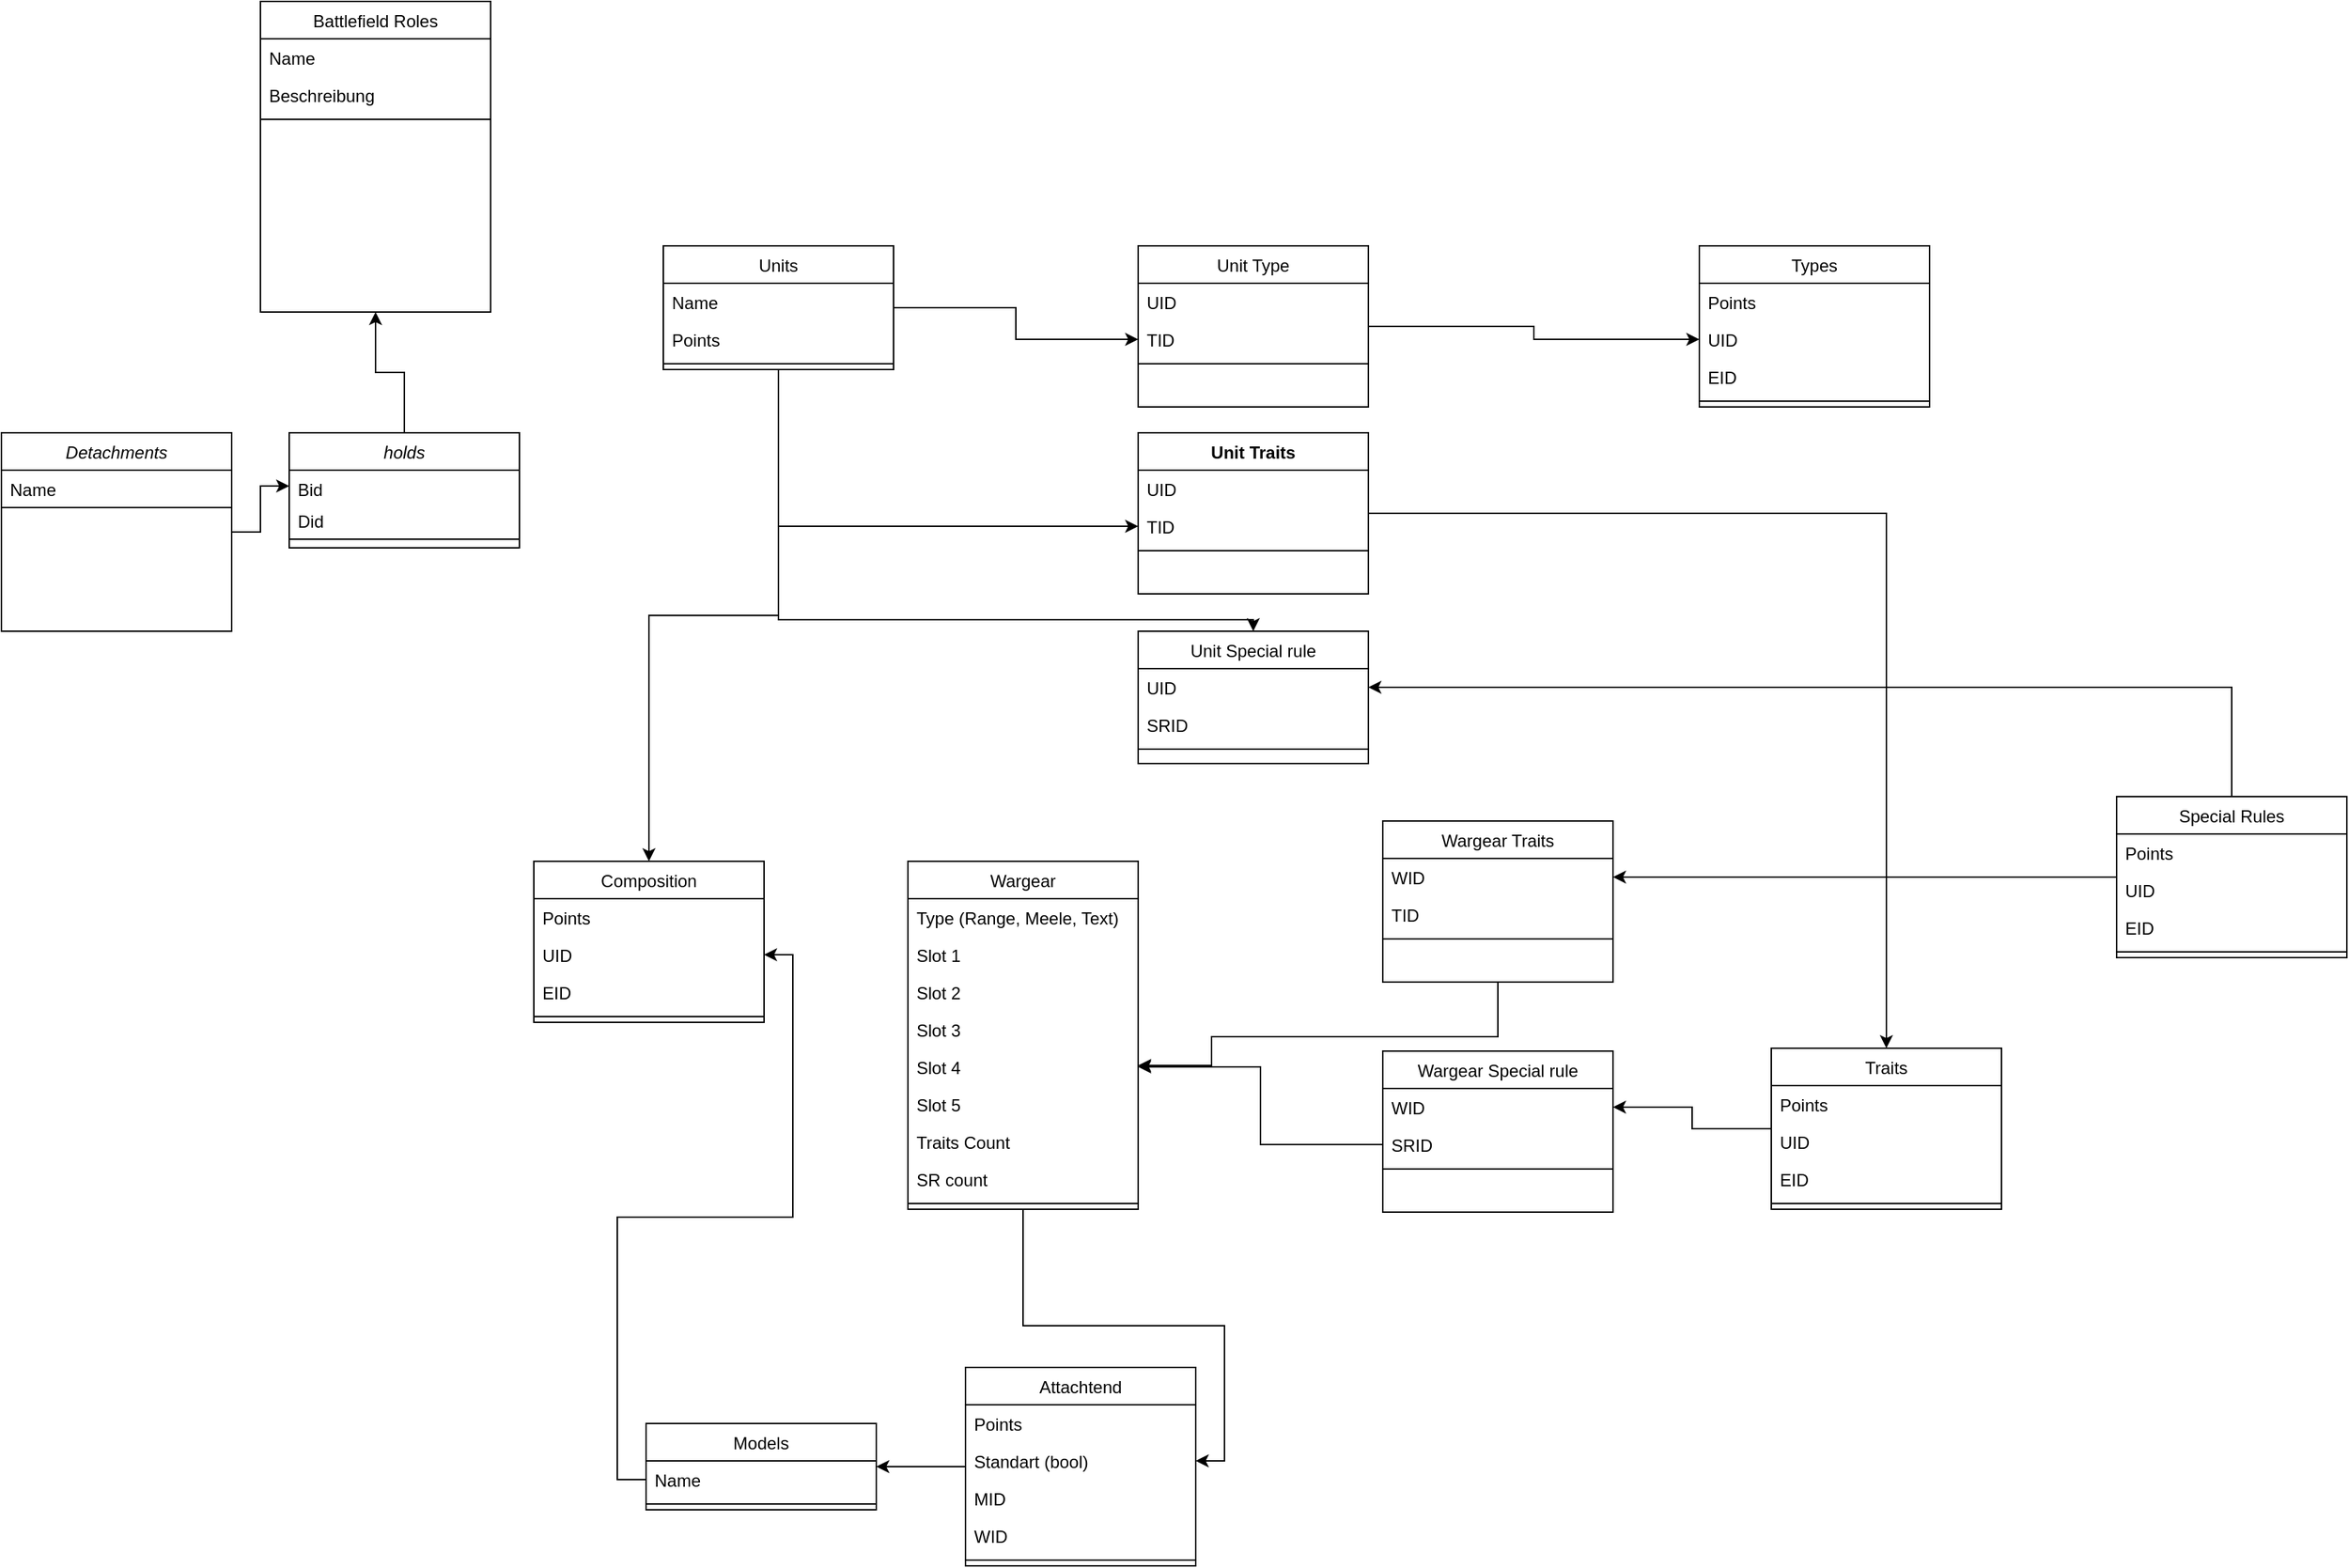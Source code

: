<mxfile version="28.0.6">
  <diagram id="C5RBs43oDa-KdzZeNtuy" name="Page-1">
    <mxGraphModel dx="1427" dy="2028" grid="1" gridSize="10" guides="1" tooltips="1" connect="1" arrows="1" fold="1" page="1" pageScale="1" pageWidth="827" pageHeight="1169" math="0" shadow="0">
      <root>
        <mxCell id="WIyWlLk6GJQsqaUBKTNV-0" />
        <mxCell id="WIyWlLk6GJQsqaUBKTNV-1" parent="WIyWlLk6GJQsqaUBKTNV-0" />
        <mxCell id="UW_QKZcrhVpbxRAzsT-d-87" style="edgeStyle=orthogonalEdgeStyle;rounded=0;orthogonalLoop=1;jettySize=auto;html=1;entryX=0;entryY=0.5;entryDx=0;entryDy=0;" edge="1" parent="WIyWlLk6GJQsqaUBKTNV-1" source="zkfFHV4jXpPFQw0GAbJ--0" target="zkfFHV4jXpPFQw0GAbJ--1">
          <mxGeometry relative="1" as="geometry" />
        </mxCell>
        <mxCell id="zkfFHV4jXpPFQw0GAbJ--0" value="Detachments" style="swimlane;fontStyle=2;align=center;verticalAlign=top;childLayout=stackLayout;horizontal=1;startSize=26;horizontalStack=0;resizeParent=1;resizeLast=0;collapsible=1;marginBottom=0;rounded=0;shadow=0;strokeWidth=1;" parent="WIyWlLk6GJQsqaUBKTNV-1" vertex="1">
          <mxGeometry x="220" y="120" width="160" height="138" as="geometry">
            <mxRectangle x="230" y="140" width="160" height="26" as="alternateBounds" />
          </mxGeometry>
        </mxCell>
        <mxCell id="UW_QKZcrhVpbxRAzsT-d-86" value="Name" style="text;align=left;verticalAlign=top;spacingLeft=4;spacingRight=4;overflow=hidden;rotatable=0;points=[[0,0.5],[1,0.5]];portConstraint=eastwest;" vertex="1" parent="zkfFHV4jXpPFQw0GAbJ--0">
          <mxGeometry y="26" width="160" height="22" as="geometry" />
        </mxCell>
        <mxCell id="zkfFHV4jXpPFQw0GAbJ--4" value="" style="line;html=1;strokeWidth=1;align=left;verticalAlign=middle;spacingTop=-1;spacingLeft=3;spacingRight=3;rotatable=0;labelPosition=right;points=[];portConstraint=eastwest;" parent="zkfFHV4jXpPFQw0GAbJ--0" vertex="1">
          <mxGeometry y="48" width="160" height="8" as="geometry" />
        </mxCell>
        <mxCell id="UW_QKZcrhVpbxRAzsT-d-56" style="edgeStyle=orthogonalEdgeStyle;rounded=0;orthogonalLoop=1;jettySize=auto;html=1;entryX=1;entryY=0.5;entryDx=0;entryDy=0;" edge="1" parent="WIyWlLk6GJQsqaUBKTNV-1" source="zkfFHV4jXpPFQw0GAbJ--6" target="UW_QKZcrhVpbxRAzsT-d-29">
          <mxGeometry relative="1" as="geometry" />
        </mxCell>
        <mxCell id="zkfFHV4jXpPFQw0GAbJ--6" value="Wargear" style="swimlane;fontStyle=0;align=center;verticalAlign=top;childLayout=stackLayout;horizontal=1;startSize=26;horizontalStack=0;resizeParent=1;resizeLast=0;collapsible=1;marginBottom=0;rounded=0;shadow=0;strokeWidth=1;" parent="WIyWlLk6GJQsqaUBKTNV-1" vertex="1">
          <mxGeometry x="850" y="418" width="160" height="242" as="geometry">
            <mxRectangle x="130" y="380" width="160" height="26" as="alternateBounds" />
          </mxGeometry>
        </mxCell>
        <mxCell id="zkfFHV4jXpPFQw0GAbJ--7" value="Type (Range, Meele, Text)" style="text;align=left;verticalAlign=top;spacingLeft=4;spacingRight=4;overflow=hidden;rotatable=0;points=[[0,0.5],[1,0.5]];portConstraint=eastwest;" parent="zkfFHV4jXpPFQw0GAbJ--6" vertex="1">
          <mxGeometry y="26" width="160" height="26" as="geometry" />
        </mxCell>
        <mxCell id="UW_QKZcrhVpbxRAzsT-d-36" value="Slot 1" style="text;align=left;verticalAlign=top;spacingLeft=4;spacingRight=4;overflow=hidden;rotatable=0;points=[[0,0.5],[1,0.5]];portConstraint=eastwest;" vertex="1" parent="zkfFHV4jXpPFQw0GAbJ--6">
          <mxGeometry y="52" width="160" height="26" as="geometry" />
        </mxCell>
        <mxCell id="UW_QKZcrhVpbxRAzsT-d-33" value="Slot 2" style="text;align=left;verticalAlign=top;spacingLeft=4;spacingRight=4;overflow=hidden;rotatable=0;points=[[0,0.5],[1,0.5]];portConstraint=eastwest;" vertex="1" parent="zkfFHV4jXpPFQw0GAbJ--6">
          <mxGeometry y="78" width="160" height="26" as="geometry" />
        </mxCell>
        <mxCell id="UW_QKZcrhVpbxRAzsT-d-37" value="Slot 3" style="text;align=left;verticalAlign=top;spacingLeft=4;spacingRight=4;overflow=hidden;rotatable=0;points=[[0,0.5],[1,0.5]];portConstraint=eastwest;" vertex="1" parent="zkfFHV4jXpPFQw0GAbJ--6">
          <mxGeometry y="104" width="160" height="26" as="geometry" />
        </mxCell>
        <mxCell id="UW_QKZcrhVpbxRAzsT-d-35" value="Slot 4" style="text;align=left;verticalAlign=top;spacingLeft=4;spacingRight=4;overflow=hidden;rotatable=0;points=[[0,0.5],[1,0.5]];portConstraint=eastwest;" vertex="1" parent="zkfFHV4jXpPFQw0GAbJ--6">
          <mxGeometry y="130" width="160" height="26" as="geometry" />
        </mxCell>
        <mxCell id="UW_QKZcrhVpbxRAzsT-d-39" value="Slot 5" style="text;align=left;verticalAlign=top;spacingLeft=4;spacingRight=4;overflow=hidden;rotatable=0;points=[[0,0.5],[1,0.5]];portConstraint=eastwest;" vertex="1" parent="zkfFHV4jXpPFQw0GAbJ--6">
          <mxGeometry y="156" width="160" height="26" as="geometry" />
        </mxCell>
        <mxCell id="UW_QKZcrhVpbxRAzsT-d-53" value="Traits Count" style="text;align=left;verticalAlign=top;spacingLeft=4;spacingRight=4;overflow=hidden;rotatable=0;points=[[0,0.5],[1,0.5]];portConstraint=eastwest;" vertex="1" parent="zkfFHV4jXpPFQw0GAbJ--6">
          <mxGeometry y="182" width="160" height="26" as="geometry" />
        </mxCell>
        <mxCell id="UW_QKZcrhVpbxRAzsT-d-52" value="SR count" style="text;align=left;verticalAlign=top;spacingLeft=4;spacingRight=4;overflow=hidden;rotatable=0;points=[[0,0.5],[1,0.5]];portConstraint=eastwest;" vertex="1" parent="zkfFHV4jXpPFQw0GAbJ--6">
          <mxGeometry y="208" width="160" height="26" as="geometry" />
        </mxCell>
        <mxCell id="zkfFHV4jXpPFQw0GAbJ--9" value="" style="line;html=1;strokeWidth=1;align=left;verticalAlign=middle;spacingTop=-1;spacingLeft=3;spacingRight=3;rotatable=0;labelPosition=right;points=[];portConstraint=eastwest;" parent="zkfFHV4jXpPFQw0GAbJ--6" vertex="1">
          <mxGeometry y="234" width="160" height="8" as="geometry" />
        </mxCell>
        <mxCell id="UW_QKZcrhVpbxRAzsT-d-79" style="edgeStyle=orthogonalEdgeStyle;rounded=0;orthogonalLoop=1;jettySize=auto;html=1;entryX=0.5;entryY=0;entryDx=0;entryDy=0;" edge="1" parent="WIyWlLk6GJQsqaUBKTNV-1" source="zkfFHV4jXpPFQw0GAbJ--13" target="UW_QKZcrhVpbxRAzsT-d-19">
          <mxGeometry relative="1" as="geometry" />
        </mxCell>
        <mxCell id="UW_QKZcrhVpbxRAzsT-d-80" style="edgeStyle=orthogonalEdgeStyle;rounded=0;orthogonalLoop=1;jettySize=auto;html=1;entryX=0;entryY=0.5;entryDx=0;entryDy=0;" edge="1" parent="WIyWlLk6GJQsqaUBKTNV-1" source="zkfFHV4jXpPFQw0GAbJ--13" target="UW_QKZcrhVpbxRAzsT-d-68">
          <mxGeometry relative="1" as="geometry" />
        </mxCell>
        <mxCell id="UW_QKZcrhVpbxRAzsT-d-81" style="edgeStyle=orthogonalEdgeStyle;rounded=0;orthogonalLoop=1;jettySize=auto;html=1;entryX=0;entryY=0.5;entryDx=0;entryDy=0;" edge="1" parent="WIyWlLk6GJQsqaUBKTNV-1" source="zkfFHV4jXpPFQw0GAbJ--13" target="UW_QKZcrhVpbxRAzsT-d-72">
          <mxGeometry relative="1" as="geometry" />
        </mxCell>
        <mxCell id="UW_QKZcrhVpbxRAzsT-d-82" style="edgeStyle=orthogonalEdgeStyle;rounded=0;orthogonalLoop=1;jettySize=auto;html=1;" edge="1" parent="WIyWlLk6GJQsqaUBKTNV-1" source="zkfFHV4jXpPFQw0GAbJ--13" target="UW_QKZcrhVpbxRAzsT-d-62">
          <mxGeometry relative="1" as="geometry">
            <Array as="points">
              <mxPoint x="760" y="250" />
              <mxPoint x="1090" y="250" />
            </Array>
          </mxGeometry>
        </mxCell>
        <mxCell id="zkfFHV4jXpPFQw0GAbJ--13" value="Units" style="swimlane;fontStyle=0;align=center;verticalAlign=top;childLayout=stackLayout;horizontal=1;startSize=26;horizontalStack=0;resizeParent=1;resizeLast=0;collapsible=1;marginBottom=0;rounded=0;shadow=0;strokeWidth=1;" parent="WIyWlLk6GJQsqaUBKTNV-1" vertex="1">
          <mxGeometry x="680" y="-10" width="160" height="86" as="geometry">
            <mxRectangle x="340" y="380" width="170" height="26" as="alternateBounds" />
          </mxGeometry>
        </mxCell>
        <mxCell id="zkfFHV4jXpPFQw0GAbJ--14" value="Name" style="text;align=left;verticalAlign=top;spacingLeft=4;spacingRight=4;overflow=hidden;rotatable=0;points=[[0,0.5],[1,0.5]];portConstraint=eastwest;" parent="zkfFHV4jXpPFQw0GAbJ--13" vertex="1">
          <mxGeometry y="26" width="160" height="26" as="geometry" />
        </mxCell>
        <mxCell id="UW_QKZcrhVpbxRAzsT-d-3" value="Points" style="text;align=left;verticalAlign=top;spacingLeft=4;spacingRight=4;overflow=hidden;rotatable=0;points=[[0,0.5],[1,0.5]];portConstraint=eastwest;" vertex="1" parent="zkfFHV4jXpPFQw0GAbJ--13">
          <mxGeometry y="52" width="160" height="26" as="geometry" />
        </mxCell>
        <mxCell id="zkfFHV4jXpPFQw0GAbJ--15" value="" style="line;html=1;strokeWidth=1;align=left;verticalAlign=middle;spacingTop=-1;spacingLeft=3;spacingRight=3;rotatable=0;labelPosition=right;points=[];portConstraint=eastwest;" parent="zkfFHV4jXpPFQw0GAbJ--13" vertex="1">
          <mxGeometry y="78" width="160" height="8" as="geometry" />
        </mxCell>
        <mxCell id="zkfFHV4jXpPFQw0GAbJ--17" value="Battlefield Roles" style="swimlane;fontStyle=0;align=center;verticalAlign=top;childLayout=stackLayout;horizontal=1;startSize=26;horizontalStack=0;resizeParent=1;resizeLast=0;collapsible=1;marginBottom=0;rounded=0;shadow=0;strokeWidth=1;" parent="WIyWlLk6GJQsqaUBKTNV-1" vertex="1">
          <mxGeometry x="400" y="-180" width="160" height="216" as="geometry">
            <mxRectangle x="550" y="140" width="160" height="26" as="alternateBounds" />
          </mxGeometry>
        </mxCell>
        <mxCell id="zkfFHV4jXpPFQw0GAbJ--18" value="Name" style="text;align=left;verticalAlign=top;spacingLeft=4;spacingRight=4;overflow=hidden;rotatable=0;points=[[0,0.5],[1,0.5]];portConstraint=eastwest;" parent="zkfFHV4jXpPFQw0GAbJ--17" vertex="1">
          <mxGeometry y="26" width="160" height="26" as="geometry" />
        </mxCell>
        <mxCell id="zkfFHV4jXpPFQw0GAbJ--19" value="Beschreibung " style="text;align=left;verticalAlign=top;spacingLeft=4;spacingRight=4;overflow=hidden;rotatable=0;points=[[0,0.5],[1,0.5]];portConstraint=eastwest;rounded=0;shadow=0;html=0;" parent="zkfFHV4jXpPFQw0GAbJ--17" vertex="1">
          <mxGeometry y="52" width="160" height="26" as="geometry" />
        </mxCell>
        <mxCell id="zkfFHV4jXpPFQw0GAbJ--23" value="" style="line;html=1;strokeWidth=1;align=left;verticalAlign=middle;spacingTop=-1;spacingLeft=3;spacingRight=3;rotatable=0;labelPosition=right;points=[];portConstraint=eastwest;" parent="zkfFHV4jXpPFQw0GAbJ--17" vertex="1">
          <mxGeometry y="78" width="160" height="8" as="geometry" />
        </mxCell>
        <mxCell id="UW_QKZcrhVpbxRAzsT-d-57" style="edgeStyle=orthogonalEdgeStyle;rounded=0;orthogonalLoop=1;jettySize=auto;html=1;entryX=1;entryY=0.5;entryDx=0;entryDy=0;" edge="1" parent="WIyWlLk6GJQsqaUBKTNV-1" source="UW_QKZcrhVpbxRAzsT-d-0" target="UW_QKZcrhVpbxRAzsT-d-24">
          <mxGeometry relative="1" as="geometry" />
        </mxCell>
        <mxCell id="UW_QKZcrhVpbxRAzsT-d-0" value="Attachtend" style="swimlane;fontStyle=0;align=center;verticalAlign=top;childLayout=stackLayout;horizontal=1;startSize=26;horizontalStack=0;resizeParent=1;resizeLast=0;collapsible=1;marginBottom=0;rounded=0;shadow=0;strokeWidth=1;" vertex="1" parent="WIyWlLk6GJQsqaUBKTNV-1">
          <mxGeometry x="890" y="770" width="160" height="138" as="geometry">
            <mxRectangle x="340" y="380" width="170" height="26" as="alternateBounds" />
          </mxGeometry>
        </mxCell>
        <mxCell id="UW_QKZcrhVpbxRAzsT-d-1" value="Points" style="text;align=left;verticalAlign=top;spacingLeft=4;spacingRight=4;overflow=hidden;rotatable=0;points=[[0,0.5],[1,0.5]];portConstraint=eastwest;" vertex="1" parent="UW_QKZcrhVpbxRAzsT-d-0">
          <mxGeometry y="26" width="160" height="26" as="geometry" />
        </mxCell>
        <mxCell id="UW_QKZcrhVpbxRAzsT-d-29" value="Standart (bool)" style="text;align=left;verticalAlign=top;spacingLeft=4;spacingRight=4;overflow=hidden;rotatable=0;points=[[0,0.5],[1,0.5]];portConstraint=eastwest;" vertex="1" parent="UW_QKZcrhVpbxRAzsT-d-0">
          <mxGeometry y="52" width="160" height="26" as="geometry" />
        </mxCell>
        <mxCell id="zkfFHV4jXpPFQw0GAbJ--11" value="MID" style="text;align=left;verticalAlign=top;spacingLeft=4;spacingRight=4;overflow=hidden;rotatable=0;points=[[0,0.5],[1,0.5]];portConstraint=eastwest;" parent="UW_QKZcrhVpbxRAzsT-d-0" vertex="1">
          <mxGeometry y="78" width="160" height="26" as="geometry" />
        </mxCell>
        <mxCell id="zkfFHV4jXpPFQw0GAbJ--8" value="WID" style="text;align=left;verticalAlign=top;spacingLeft=4;spacingRight=4;overflow=hidden;rotatable=0;points=[[0,0.5],[1,0.5]];portConstraint=eastwest;rounded=0;shadow=0;html=0;" parent="UW_QKZcrhVpbxRAzsT-d-0" vertex="1">
          <mxGeometry y="104" width="160" height="26" as="geometry" />
        </mxCell>
        <mxCell id="UW_QKZcrhVpbxRAzsT-d-2" value="" style="line;html=1;strokeWidth=1;align=left;verticalAlign=middle;spacingTop=-1;spacingLeft=3;spacingRight=3;rotatable=0;labelPosition=right;points=[];portConstraint=eastwest;" vertex="1" parent="UW_QKZcrhVpbxRAzsT-d-0">
          <mxGeometry y="130" width="160" height="8" as="geometry" />
        </mxCell>
        <mxCell id="UW_QKZcrhVpbxRAzsT-d-50" style="edgeStyle=orthogonalEdgeStyle;rounded=0;orthogonalLoop=1;jettySize=auto;html=1;entryX=1;entryY=0.5;entryDx=0;entryDy=0;" edge="1" parent="WIyWlLk6GJQsqaUBKTNV-1" source="UW_QKZcrhVpbxRAzsT-d-4" target="UW_QKZcrhVpbxRAzsT-d-42">
          <mxGeometry relative="1" as="geometry" />
        </mxCell>
        <mxCell id="UW_QKZcrhVpbxRAzsT-d-4" value="Traits" style="swimlane;fontStyle=0;align=center;verticalAlign=top;childLayout=stackLayout;horizontal=1;startSize=26;horizontalStack=0;resizeParent=1;resizeLast=0;collapsible=1;marginBottom=0;rounded=0;shadow=0;strokeWidth=1;" vertex="1" parent="WIyWlLk6GJQsqaUBKTNV-1">
          <mxGeometry x="1450" y="548" width="160" height="112" as="geometry">
            <mxRectangle x="340" y="380" width="170" height="26" as="alternateBounds" />
          </mxGeometry>
        </mxCell>
        <mxCell id="UW_QKZcrhVpbxRAzsT-d-5" value="Points" style="text;align=left;verticalAlign=top;spacingLeft=4;spacingRight=4;overflow=hidden;rotatable=0;points=[[0,0.5],[1,0.5]];portConstraint=eastwest;" vertex="1" parent="UW_QKZcrhVpbxRAzsT-d-4">
          <mxGeometry y="26" width="160" height="26" as="geometry" />
        </mxCell>
        <mxCell id="UW_QKZcrhVpbxRAzsT-d-6" value="UID" style="text;align=left;verticalAlign=top;spacingLeft=4;spacingRight=4;overflow=hidden;rotatable=0;points=[[0,0.5],[1,0.5]];portConstraint=eastwest;" vertex="1" parent="UW_QKZcrhVpbxRAzsT-d-4">
          <mxGeometry y="52" width="160" height="26" as="geometry" />
        </mxCell>
        <mxCell id="UW_QKZcrhVpbxRAzsT-d-7" value="EID" style="text;align=left;verticalAlign=top;spacingLeft=4;spacingRight=4;overflow=hidden;rotatable=0;points=[[0,0.5],[1,0.5]];portConstraint=eastwest;rounded=0;shadow=0;html=0;" vertex="1" parent="UW_QKZcrhVpbxRAzsT-d-4">
          <mxGeometry y="78" width="160" height="26" as="geometry" />
        </mxCell>
        <mxCell id="UW_QKZcrhVpbxRAzsT-d-8" value="" style="line;html=1;strokeWidth=1;align=left;verticalAlign=middle;spacingTop=-1;spacingLeft=3;spacingRight=3;rotatable=0;labelPosition=right;points=[];portConstraint=eastwest;" vertex="1" parent="UW_QKZcrhVpbxRAzsT-d-4">
          <mxGeometry y="104" width="160" height="8" as="geometry" />
        </mxCell>
        <mxCell id="UW_QKZcrhVpbxRAzsT-d-51" style="edgeStyle=orthogonalEdgeStyle;rounded=0;orthogonalLoop=1;jettySize=auto;html=1;entryX=1;entryY=0.5;entryDx=0;entryDy=0;" edge="1" parent="WIyWlLk6GJQsqaUBKTNV-1" source="UW_QKZcrhVpbxRAzsT-d-9" target="UW_QKZcrhVpbxRAzsT-d-47">
          <mxGeometry relative="1" as="geometry" />
        </mxCell>
        <mxCell id="UW_QKZcrhVpbxRAzsT-d-76" style="edgeStyle=orthogonalEdgeStyle;rounded=0;orthogonalLoop=1;jettySize=auto;html=1;entryX=1;entryY=0.5;entryDx=0;entryDy=0;" edge="1" parent="WIyWlLk6GJQsqaUBKTNV-1" source="UW_QKZcrhVpbxRAzsT-d-9" target="UW_QKZcrhVpbxRAzsT-d-63">
          <mxGeometry relative="1" as="geometry" />
        </mxCell>
        <mxCell id="UW_QKZcrhVpbxRAzsT-d-9" value="Special Rules" style="swimlane;fontStyle=0;align=center;verticalAlign=top;childLayout=stackLayout;horizontal=1;startSize=26;horizontalStack=0;resizeParent=1;resizeLast=0;collapsible=1;marginBottom=0;rounded=0;shadow=0;strokeWidth=1;" vertex="1" parent="WIyWlLk6GJQsqaUBKTNV-1">
          <mxGeometry x="1690" y="373" width="160" height="112" as="geometry">
            <mxRectangle x="340" y="380" width="170" height="26" as="alternateBounds" />
          </mxGeometry>
        </mxCell>
        <mxCell id="UW_QKZcrhVpbxRAzsT-d-10" value="Points" style="text;align=left;verticalAlign=top;spacingLeft=4;spacingRight=4;overflow=hidden;rotatable=0;points=[[0,0.5],[1,0.5]];portConstraint=eastwest;" vertex="1" parent="UW_QKZcrhVpbxRAzsT-d-9">
          <mxGeometry y="26" width="160" height="26" as="geometry" />
        </mxCell>
        <mxCell id="UW_QKZcrhVpbxRAzsT-d-11" value="UID" style="text;align=left;verticalAlign=top;spacingLeft=4;spacingRight=4;overflow=hidden;rotatable=0;points=[[0,0.5],[1,0.5]];portConstraint=eastwest;" vertex="1" parent="UW_QKZcrhVpbxRAzsT-d-9">
          <mxGeometry y="52" width="160" height="26" as="geometry" />
        </mxCell>
        <mxCell id="UW_QKZcrhVpbxRAzsT-d-12" value="EID" style="text;align=left;verticalAlign=top;spacingLeft=4;spacingRight=4;overflow=hidden;rotatable=0;points=[[0,0.5],[1,0.5]];portConstraint=eastwest;rounded=0;shadow=0;html=0;" vertex="1" parent="UW_QKZcrhVpbxRAzsT-d-9">
          <mxGeometry y="78" width="160" height="26" as="geometry" />
        </mxCell>
        <mxCell id="UW_QKZcrhVpbxRAzsT-d-13" value="" style="line;html=1;strokeWidth=1;align=left;verticalAlign=middle;spacingTop=-1;spacingLeft=3;spacingRight=3;rotatable=0;labelPosition=right;points=[];portConstraint=eastwest;" vertex="1" parent="UW_QKZcrhVpbxRAzsT-d-9">
          <mxGeometry y="104" width="160" height="8" as="geometry" />
        </mxCell>
        <mxCell id="UW_QKZcrhVpbxRAzsT-d-14" value="Types" style="swimlane;fontStyle=0;align=center;verticalAlign=top;childLayout=stackLayout;horizontal=1;startSize=26;horizontalStack=0;resizeParent=1;resizeLast=0;collapsible=1;marginBottom=0;rounded=0;shadow=0;strokeWidth=1;" vertex="1" parent="WIyWlLk6GJQsqaUBKTNV-1">
          <mxGeometry x="1400" y="-10" width="160" height="112" as="geometry">
            <mxRectangle x="340" y="380" width="170" height="26" as="alternateBounds" />
          </mxGeometry>
        </mxCell>
        <mxCell id="UW_QKZcrhVpbxRAzsT-d-15" value="Points" style="text;align=left;verticalAlign=top;spacingLeft=4;spacingRight=4;overflow=hidden;rotatable=0;points=[[0,0.5],[1,0.5]];portConstraint=eastwest;" vertex="1" parent="UW_QKZcrhVpbxRAzsT-d-14">
          <mxGeometry y="26" width="160" height="26" as="geometry" />
        </mxCell>
        <mxCell id="UW_QKZcrhVpbxRAzsT-d-16" value="UID" style="text;align=left;verticalAlign=top;spacingLeft=4;spacingRight=4;overflow=hidden;rotatable=0;points=[[0,0.5],[1,0.5]];portConstraint=eastwest;" vertex="1" parent="UW_QKZcrhVpbxRAzsT-d-14">
          <mxGeometry y="52" width="160" height="26" as="geometry" />
        </mxCell>
        <mxCell id="UW_QKZcrhVpbxRAzsT-d-17" value="EID" style="text;align=left;verticalAlign=top;spacingLeft=4;spacingRight=4;overflow=hidden;rotatable=0;points=[[0,0.5],[1,0.5]];portConstraint=eastwest;rounded=0;shadow=0;html=0;" vertex="1" parent="UW_QKZcrhVpbxRAzsT-d-14">
          <mxGeometry y="78" width="160" height="26" as="geometry" />
        </mxCell>
        <mxCell id="UW_QKZcrhVpbxRAzsT-d-18" value="" style="line;html=1;strokeWidth=1;align=left;verticalAlign=middle;spacingTop=-1;spacingLeft=3;spacingRight=3;rotatable=0;labelPosition=right;points=[];portConstraint=eastwest;" vertex="1" parent="UW_QKZcrhVpbxRAzsT-d-14">
          <mxGeometry y="104" width="160" height="8" as="geometry" />
        </mxCell>
        <mxCell id="UW_QKZcrhVpbxRAzsT-d-19" value="Composition" style="swimlane;fontStyle=0;align=center;verticalAlign=top;childLayout=stackLayout;horizontal=1;startSize=26;horizontalStack=0;resizeParent=1;resizeLast=0;collapsible=1;marginBottom=0;rounded=0;shadow=0;strokeWidth=1;" vertex="1" parent="WIyWlLk6GJQsqaUBKTNV-1">
          <mxGeometry x="590" y="418" width="160" height="112" as="geometry">
            <mxRectangle x="340" y="380" width="170" height="26" as="alternateBounds" />
          </mxGeometry>
        </mxCell>
        <mxCell id="UW_QKZcrhVpbxRAzsT-d-20" value="Points" style="text;align=left;verticalAlign=top;spacingLeft=4;spacingRight=4;overflow=hidden;rotatable=0;points=[[0,0.5],[1,0.5]];portConstraint=eastwest;" vertex="1" parent="UW_QKZcrhVpbxRAzsT-d-19">
          <mxGeometry y="26" width="160" height="26" as="geometry" />
        </mxCell>
        <mxCell id="UW_QKZcrhVpbxRAzsT-d-21" value="UID" style="text;align=left;verticalAlign=top;spacingLeft=4;spacingRight=4;overflow=hidden;rotatable=0;points=[[0,0.5],[1,0.5]];portConstraint=eastwest;" vertex="1" parent="UW_QKZcrhVpbxRAzsT-d-19">
          <mxGeometry y="52" width="160" height="26" as="geometry" />
        </mxCell>
        <mxCell id="UW_QKZcrhVpbxRAzsT-d-22" value="EID" style="text;align=left;verticalAlign=top;spacingLeft=4;spacingRight=4;overflow=hidden;rotatable=0;points=[[0,0.5],[1,0.5]];portConstraint=eastwest;rounded=0;shadow=0;html=0;" vertex="1" parent="UW_QKZcrhVpbxRAzsT-d-19">
          <mxGeometry y="78" width="160" height="26" as="geometry" />
        </mxCell>
        <mxCell id="UW_QKZcrhVpbxRAzsT-d-23" value="" style="line;html=1;strokeWidth=1;align=left;verticalAlign=middle;spacingTop=-1;spacingLeft=3;spacingRight=3;rotatable=0;labelPosition=right;points=[];portConstraint=eastwest;" vertex="1" parent="UW_QKZcrhVpbxRAzsT-d-19">
          <mxGeometry y="104" width="160" height="8" as="geometry" />
        </mxCell>
        <mxCell id="UW_QKZcrhVpbxRAzsT-d-24" value="Models" style="swimlane;fontStyle=0;align=center;verticalAlign=top;childLayout=stackLayout;horizontal=1;startSize=26;horizontalStack=0;resizeParent=1;resizeLast=0;collapsible=1;marginBottom=0;rounded=0;shadow=0;strokeWidth=1;" vertex="1" parent="WIyWlLk6GJQsqaUBKTNV-1">
          <mxGeometry x="668" y="809" width="160" height="60" as="geometry">
            <mxRectangle x="340" y="380" width="170" height="26" as="alternateBounds" />
          </mxGeometry>
        </mxCell>
        <mxCell id="UW_QKZcrhVpbxRAzsT-d-25" value="Name" style="text;align=left;verticalAlign=top;spacingLeft=4;spacingRight=4;overflow=hidden;rotatable=0;points=[[0,0.5],[1,0.5]];portConstraint=eastwest;" vertex="1" parent="UW_QKZcrhVpbxRAzsT-d-24">
          <mxGeometry y="26" width="160" height="26" as="geometry" />
        </mxCell>
        <mxCell id="UW_QKZcrhVpbxRAzsT-d-28" value="" style="line;html=1;strokeWidth=1;align=left;verticalAlign=middle;spacingTop=-1;spacingLeft=3;spacingRight=3;rotatable=0;labelPosition=right;points=[];portConstraint=eastwest;" vertex="1" parent="UW_QKZcrhVpbxRAzsT-d-24">
          <mxGeometry y="52" width="160" height="8" as="geometry" />
        </mxCell>
        <mxCell id="UW_QKZcrhVpbxRAzsT-d-40" value="Wargear Special rule" style="swimlane;fontStyle=0;align=center;verticalAlign=top;childLayout=stackLayout;horizontal=1;startSize=26;horizontalStack=0;resizeParent=1;resizeLast=0;collapsible=1;marginBottom=0;rounded=0;shadow=0;strokeWidth=1;" vertex="1" parent="WIyWlLk6GJQsqaUBKTNV-1">
          <mxGeometry x="1180" y="550" width="160" height="112" as="geometry">
            <mxRectangle x="340" y="380" width="170" height="26" as="alternateBounds" />
          </mxGeometry>
        </mxCell>
        <mxCell id="UW_QKZcrhVpbxRAzsT-d-42" value="WID" style="text;align=left;verticalAlign=top;spacingLeft=4;spacingRight=4;overflow=hidden;rotatable=0;points=[[0,0.5],[1,0.5]];portConstraint=eastwest;" vertex="1" parent="UW_QKZcrhVpbxRAzsT-d-40">
          <mxGeometry y="26" width="160" height="26" as="geometry" />
        </mxCell>
        <mxCell id="UW_QKZcrhVpbxRAzsT-d-43" value="SRID" style="text;align=left;verticalAlign=top;spacingLeft=4;spacingRight=4;overflow=hidden;rotatable=0;points=[[0,0.5],[1,0.5]];portConstraint=eastwest;rounded=0;shadow=0;html=0;" vertex="1" parent="UW_QKZcrhVpbxRAzsT-d-40">
          <mxGeometry y="52" width="160" height="26" as="geometry" />
        </mxCell>
        <mxCell id="UW_QKZcrhVpbxRAzsT-d-44" value="" style="line;html=1;strokeWidth=1;align=left;verticalAlign=middle;spacingTop=-1;spacingLeft=3;spacingRight=3;rotatable=0;labelPosition=right;points=[];portConstraint=eastwest;" vertex="1" parent="UW_QKZcrhVpbxRAzsT-d-40">
          <mxGeometry y="78" width="160" height="8" as="geometry" />
        </mxCell>
        <mxCell id="UW_QKZcrhVpbxRAzsT-d-55" style="edgeStyle=orthogonalEdgeStyle;rounded=0;orthogonalLoop=1;jettySize=auto;html=1;" edge="1" parent="WIyWlLk6GJQsqaUBKTNV-1" source="UW_QKZcrhVpbxRAzsT-d-45">
          <mxGeometry relative="1" as="geometry">
            <mxPoint x="1010" y="560" as="targetPoint" />
            <Array as="points">
              <mxPoint x="1260" y="540" />
              <mxPoint x="1061" y="540" />
            </Array>
          </mxGeometry>
        </mxCell>
        <mxCell id="UW_QKZcrhVpbxRAzsT-d-45" value="Wargear Traits" style="swimlane;fontStyle=0;align=center;verticalAlign=top;childLayout=stackLayout;horizontal=1;startSize=26;horizontalStack=0;resizeParent=1;resizeLast=0;collapsible=1;marginBottom=0;rounded=0;shadow=0;strokeWidth=1;" vertex="1" parent="WIyWlLk6GJQsqaUBKTNV-1">
          <mxGeometry x="1180" y="390" width="160" height="112" as="geometry">
            <mxRectangle x="340" y="380" width="170" height="26" as="alternateBounds" />
          </mxGeometry>
        </mxCell>
        <mxCell id="UW_QKZcrhVpbxRAzsT-d-47" value="WID" style="text;align=left;verticalAlign=top;spacingLeft=4;spacingRight=4;overflow=hidden;rotatable=0;points=[[0,0.5],[1,0.5]];portConstraint=eastwest;" vertex="1" parent="UW_QKZcrhVpbxRAzsT-d-45">
          <mxGeometry y="26" width="160" height="26" as="geometry" />
        </mxCell>
        <mxCell id="UW_QKZcrhVpbxRAzsT-d-48" value="TID" style="text;align=left;verticalAlign=top;spacingLeft=4;spacingRight=4;overflow=hidden;rotatable=0;points=[[0,0.5],[1,0.5]];portConstraint=eastwest;rounded=0;shadow=0;html=0;" vertex="1" parent="UW_QKZcrhVpbxRAzsT-d-45">
          <mxGeometry y="52" width="160" height="26" as="geometry" />
        </mxCell>
        <mxCell id="UW_QKZcrhVpbxRAzsT-d-49" value="" style="line;html=1;strokeWidth=1;align=left;verticalAlign=middle;spacingTop=-1;spacingLeft=3;spacingRight=3;rotatable=0;labelPosition=right;points=[];portConstraint=eastwest;" vertex="1" parent="UW_QKZcrhVpbxRAzsT-d-45">
          <mxGeometry y="78" width="160" height="8" as="geometry" />
        </mxCell>
        <mxCell id="UW_QKZcrhVpbxRAzsT-d-54" style="edgeStyle=orthogonalEdgeStyle;rounded=0;orthogonalLoop=1;jettySize=auto;html=1;entryX=1;entryY=0.5;entryDx=0;entryDy=0;" edge="1" parent="WIyWlLk6GJQsqaUBKTNV-1" source="UW_QKZcrhVpbxRAzsT-d-43" target="UW_QKZcrhVpbxRAzsT-d-35">
          <mxGeometry relative="1" as="geometry" />
        </mxCell>
        <mxCell id="UW_QKZcrhVpbxRAzsT-d-58" style="edgeStyle=orthogonalEdgeStyle;rounded=0;orthogonalLoop=1;jettySize=auto;html=1;entryX=1;entryY=0.5;entryDx=0;entryDy=0;" edge="1" parent="WIyWlLk6GJQsqaUBKTNV-1" source="UW_QKZcrhVpbxRAzsT-d-25" target="UW_QKZcrhVpbxRAzsT-d-21">
          <mxGeometry relative="1" as="geometry" />
        </mxCell>
        <mxCell id="UW_QKZcrhVpbxRAzsT-d-62" value="Unit Special rule" style="swimlane;fontStyle=0;align=center;verticalAlign=top;childLayout=stackLayout;horizontal=1;startSize=26;horizontalStack=0;resizeParent=1;resizeLast=0;collapsible=1;marginBottom=0;rounded=0;shadow=0;strokeWidth=1;" vertex="1" parent="WIyWlLk6GJQsqaUBKTNV-1">
          <mxGeometry x="1010" y="258" width="160" height="92" as="geometry">
            <mxRectangle x="340" y="380" width="170" height="26" as="alternateBounds" />
          </mxGeometry>
        </mxCell>
        <mxCell id="UW_QKZcrhVpbxRAzsT-d-63" value="UID" style="text;align=left;verticalAlign=top;spacingLeft=4;spacingRight=4;overflow=hidden;rotatable=0;points=[[0,0.5],[1,0.5]];portConstraint=eastwest;" vertex="1" parent="UW_QKZcrhVpbxRAzsT-d-62">
          <mxGeometry y="26" width="160" height="26" as="geometry" />
        </mxCell>
        <mxCell id="UW_QKZcrhVpbxRAzsT-d-64" value="SRID" style="text;align=left;verticalAlign=top;spacingLeft=4;spacingRight=4;overflow=hidden;rotatable=0;points=[[0,0.5],[1,0.5]];portConstraint=eastwest;rounded=0;shadow=0;html=0;" vertex="1" parent="UW_QKZcrhVpbxRAzsT-d-62">
          <mxGeometry y="52" width="160" height="26" as="geometry" />
        </mxCell>
        <mxCell id="UW_QKZcrhVpbxRAzsT-d-65" value="" style="line;html=1;strokeWidth=1;align=left;verticalAlign=middle;spacingTop=-1;spacingLeft=3;spacingRight=3;rotatable=0;labelPosition=right;points=[];portConstraint=eastwest;" vertex="1" parent="UW_QKZcrhVpbxRAzsT-d-62">
          <mxGeometry y="78" width="160" height="8" as="geometry" />
        </mxCell>
        <mxCell id="UW_QKZcrhVpbxRAzsT-d-74" style="edgeStyle=orthogonalEdgeStyle;rounded=0;orthogonalLoop=1;jettySize=auto;html=1;entryX=0;entryY=0.5;entryDx=0;entryDy=0;" edge="1" parent="WIyWlLk6GJQsqaUBKTNV-1" source="UW_QKZcrhVpbxRAzsT-d-66" target="UW_QKZcrhVpbxRAzsT-d-16">
          <mxGeometry relative="1" as="geometry" />
        </mxCell>
        <mxCell id="UW_QKZcrhVpbxRAzsT-d-66" value="Unit Type" style="swimlane;fontStyle=0;align=center;verticalAlign=top;childLayout=stackLayout;horizontal=1;startSize=26;horizontalStack=0;resizeParent=1;resizeLast=0;collapsible=1;marginBottom=0;rounded=0;shadow=0;strokeWidth=1;" vertex="1" parent="WIyWlLk6GJQsqaUBKTNV-1">
          <mxGeometry x="1010" y="-10" width="160" height="112" as="geometry">
            <mxRectangle x="340" y="380" width="170" height="26" as="alternateBounds" />
          </mxGeometry>
        </mxCell>
        <mxCell id="UW_QKZcrhVpbxRAzsT-d-67" value="UID" style="text;align=left;verticalAlign=top;spacingLeft=4;spacingRight=4;overflow=hidden;rotatable=0;points=[[0,0.5],[1,0.5]];portConstraint=eastwest;" vertex="1" parent="UW_QKZcrhVpbxRAzsT-d-66">
          <mxGeometry y="26" width="160" height="26" as="geometry" />
        </mxCell>
        <mxCell id="UW_QKZcrhVpbxRAzsT-d-68" value="TID" style="text;align=left;verticalAlign=top;spacingLeft=4;spacingRight=4;overflow=hidden;rotatable=0;points=[[0,0.5],[1,0.5]];portConstraint=eastwest;rounded=0;shadow=0;html=0;" vertex="1" parent="UW_QKZcrhVpbxRAzsT-d-66">
          <mxGeometry y="52" width="160" height="26" as="geometry" />
        </mxCell>
        <mxCell id="UW_QKZcrhVpbxRAzsT-d-69" value="" style="line;html=1;strokeWidth=1;align=left;verticalAlign=middle;spacingTop=-1;spacingLeft=3;spacingRight=3;rotatable=0;labelPosition=right;points=[];portConstraint=eastwest;" vertex="1" parent="UW_QKZcrhVpbxRAzsT-d-66">
          <mxGeometry y="78" width="160" height="8" as="geometry" />
        </mxCell>
        <mxCell id="UW_QKZcrhVpbxRAzsT-d-75" style="edgeStyle=orthogonalEdgeStyle;rounded=0;orthogonalLoop=1;jettySize=auto;html=1;entryX=0.5;entryY=0;entryDx=0;entryDy=0;" edge="1" parent="WIyWlLk6GJQsqaUBKTNV-1" source="UW_QKZcrhVpbxRAzsT-d-70" target="UW_QKZcrhVpbxRAzsT-d-4">
          <mxGeometry relative="1" as="geometry" />
        </mxCell>
        <mxCell id="UW_QKZcrhVpbxRAzsT-d-70" value="Unit Traits" style="swimlane;fontStyle=1;align=center;verticalAlign=top;childLayout=stackLayout;horizontal=1;startSize=26;horizontalStack=0;resizeParent=1;resizeLast=0;collapsible=1;marginBottom=0;rounded=0;shadow=0;strokeWidth=1;" vertex="1" parent="WIyWlLk6GJQsqaUBKTNV-1">
          <mxGeometry x="1010" y="120" width="160" height="112" as="geometry">
            <mxRectangle x="340" y="380" width="170" height="26" as="alternateBounds" />
          </mxGeometry>
        </mxCell>
        <mxCell id="UW_QKZcrhVpbxRAzsT-d-71" value="UID" style="text;align=left;verticalAlign=top;spacingLeft=4;spacingRight=4;overflow=hidden;rotatable=0;points=[[0,0.5],[1,0.5]];portConstraint=eastwest;" vertex="1" parent="UW_QKZcrhVpbxRAzsT-d-70">
          <mxGeometry y="26" width="160" height="26" as="geometry" />
        </mxCell>
        <mxCell id="UW_QKZcrhVpbxRAzsT-d-72" value="TID" style="text;align=left;verticalAlign=top;spacingLeft=4;spacingRight=4;overflow=hidden;rotatable=0;points=[[0,0.5],[1,0.5]];portConstraint=eastwest;rounded=0;shadow=0;html=0;" vertex="1" parent="UW_QKZcrhVpbxRAzsT-d-70">
          <mxGeometry y="52" width="160" height="26" as="geometry" />
        </mxCell>
        <mxCell id="UW_QKZcrhVpbxRAzsT-d-73" value="" style="line;html=1;strokeWidth=1;align=left;verticalAlign=middle;spacingTop=-1;spacingLeft=3;spacingRight=3;rotatable=0;labelPosition=right;points=[];portConstraint=eastwest;" vertex="1" parent="UW_QKZcrhVpbxRAzsT-d-70">
          <mxGeometry y="78" width="160" height="8" as="geometry" />
        </mxCell>
        <mxCell id="UW_QKZcrhVpbxRAzsT-d-88" style="edgeStyle=orthogonalEdgeStyle;rounded=0;orthogonalLoop=1;jettySize=auto;html=1;entryX=0.5;entryY=1;entryDx=0;entryDy=0;" edge="1" parent="WIyWlLk6GJQsqaUBKTNV-1" source="UW_QKZcrhVpbxRAzsT-d-83" target="zkfFHV4jXpPFQw0GAbJ--17">
          <mxGeometry relative="1" as="geometry" />
        </mxCell>
        <mxCell id="UW_QKZcrhVpbxRAzsT-d-83" value="holds" style="swimlane;fontStyle=2;align=center;verticalAlign=top;childLayout=stackLayout;horizontal=1;startSize=26;horizontalStack=0;resizeParent=1;resizeLast=0;collapsible=1;marginBottom=0;rounded=0;shadow=0;strokeWidth=1;" vertex="1" parent="WIyWlLk6GJQsqaUBKTNV-1">
          <mxGeometry x="420" y="120" width="160" height="80" as="geometry">
            <mxRectangle x="230" y="140" width="160" height="26" as="alternateBounds" />
          </mxGeometry>
        </mxCell>
        <mxCell id="zkfFHV4jXpPFQw0GAbJ--1" value="Bid" style="text;align=left;verticalAlign=top;spacingLeft=4;spacingRight=4;overflow=hidden;rotatable=0;points=[[0,0.5],[1,0.5]];portConstraint=eastwest;" parent="UW_QKZcrhVpbxRAzsT-d-83" vertex="1">
          <mxGeometry y="26" width="160" height="22" as="geometry" />
        </mxCell>
        <mxCell id="UW_QKZcrhVpbxRAzsT-d-84" value="Did" style="text;align=left;verticalAlign=top;spacingLeft=4;spacingRight=4;overflow=hidden;rotatable=0;points=[[0,0.5],[1,0.5]];portConstraint=eastwest;" vertex="1" parent="UW_QKZcrhVpbxRAzsT-d-83">
          <mxGeometry y="48" width="160" height="22" as="geometry" />
        </mxCell>
        <mxCell id="UW_QKZcrhVpbxRAzsT-d-85" value="" style="line;html=1;strokeWidth=1;align=left;verticalAlign=middle;spacingTop=-1;spacingLeft=3;spacingRight=3;rotatable=0;labelPosition=right;points=[];portConstraint=eastwest;" vertex="1" parent="UW_QKZcrhVpbxRAzsT-d-83">
          <mxGeometry y="70" width="160" height="8" as="geometry" />
        </mxCell>
      </root>
    </mxGraphModel>
  </diagram>
</mxfile>
